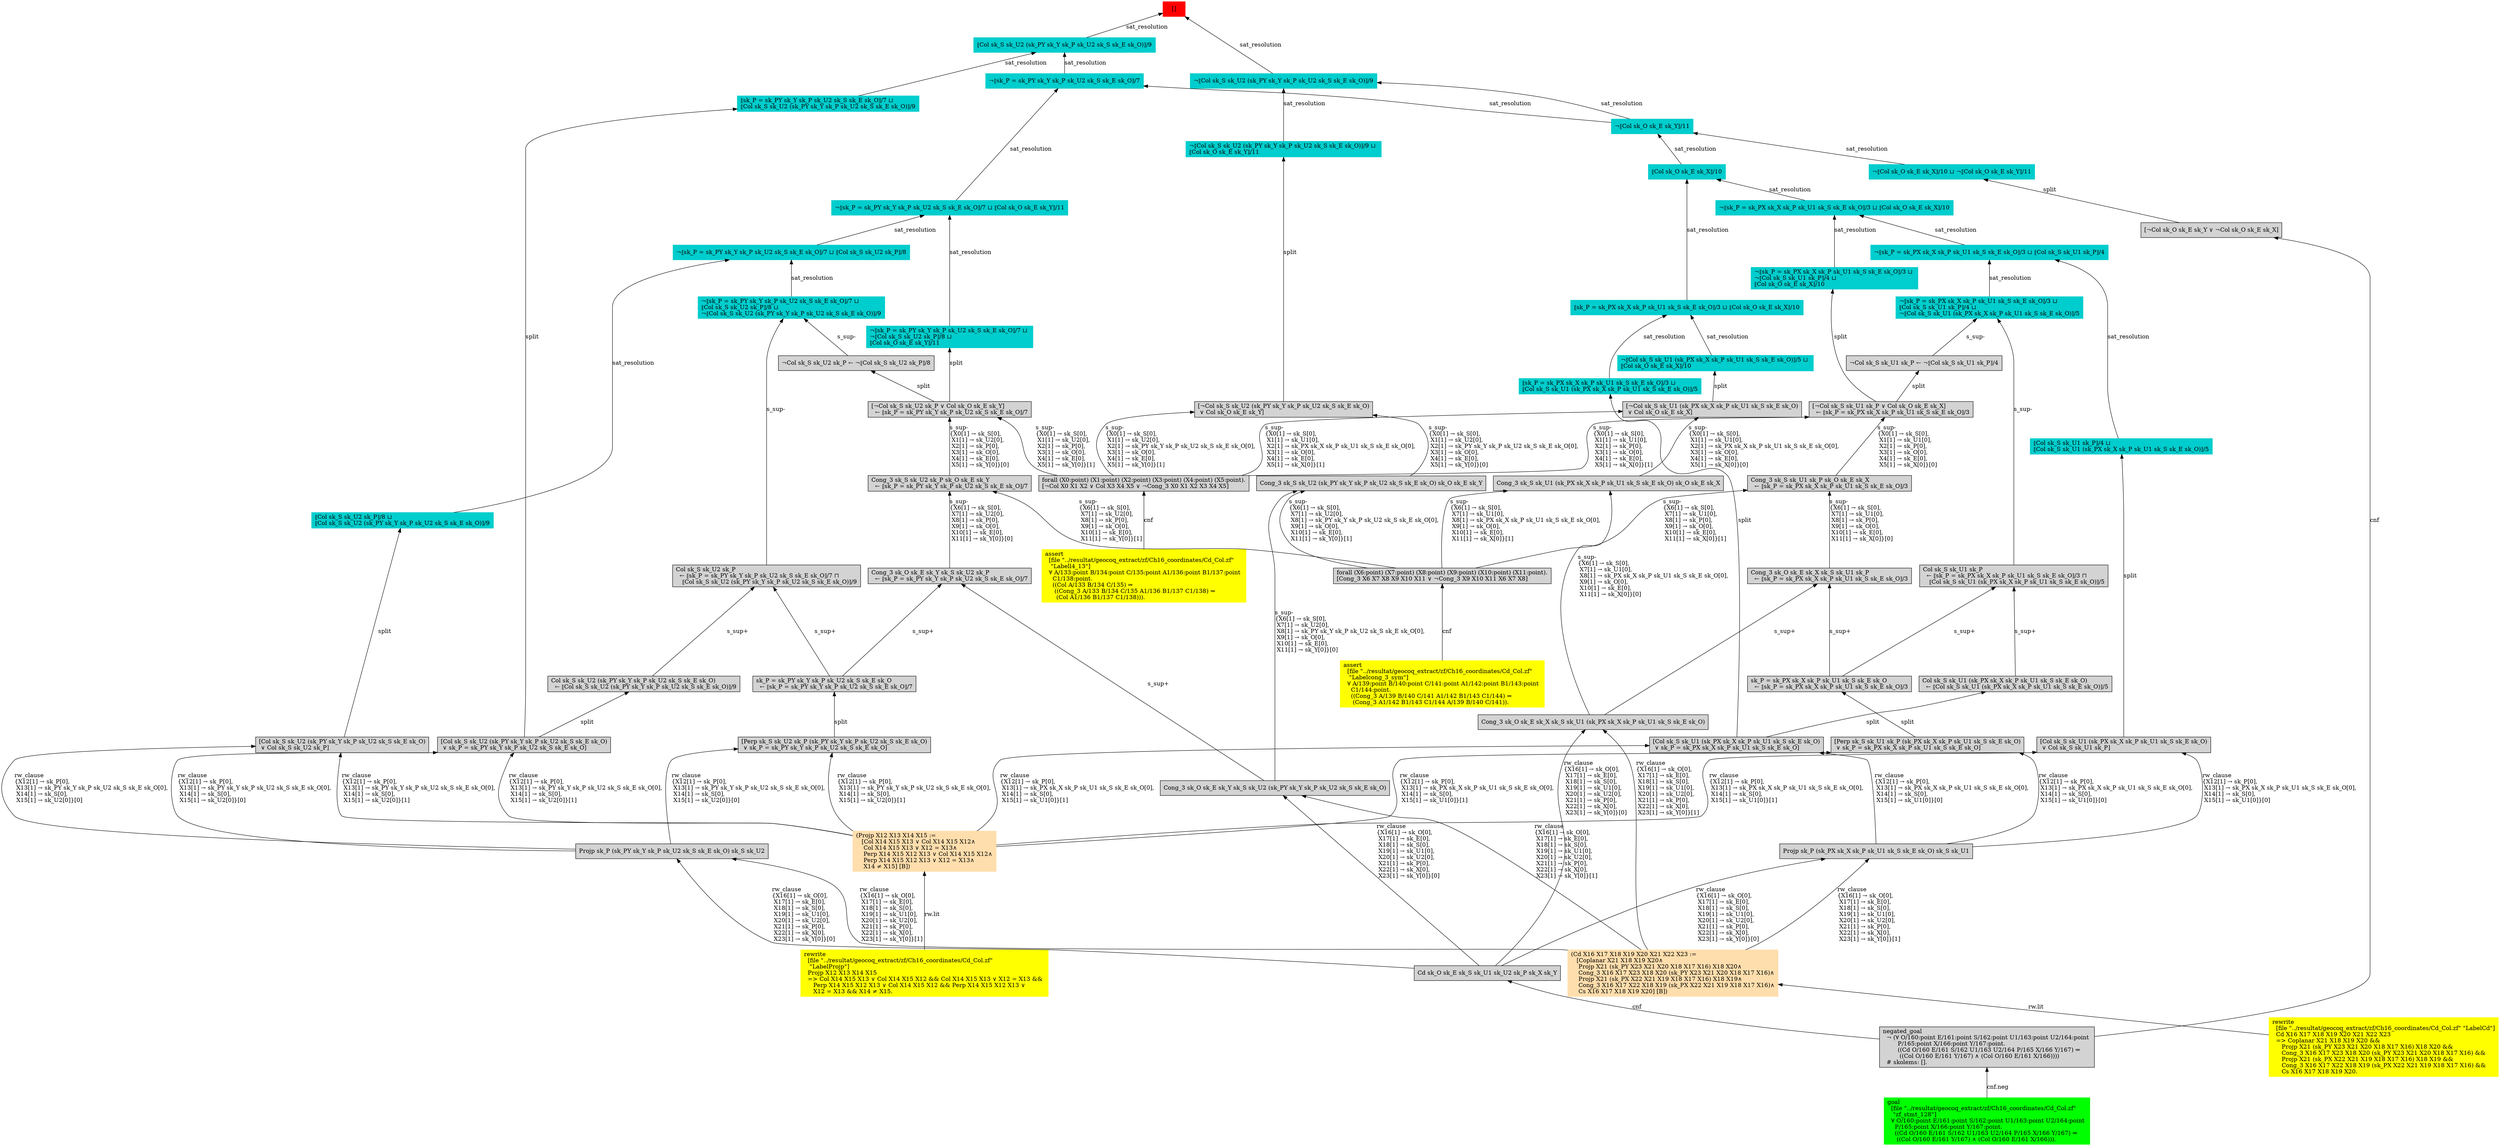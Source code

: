 digraph "unsat_graph" {
  vertex_0 [color=red, label="[]", shape=box, style=filled];
  vertex_0 -> vertex_1 [label="sat_resolution", dir="back"];
  vertex_1 [color=cyan3, shape=box, label="¬⟦Col sk_S sk_U2 (sk_PY sk_Y sk_P sk_U2 sk_S sk_E sk_O)⟧/9\l", style=filled];
  vertex_1 -> vertex_2 [label="sat_resolution", dir="back"];
  vertex_2 [color=cyan3, shape=box, label="¬⟦Col sk_O sk_E sk_Y⟧/11\l", style=filled];
  vertex_2 -> vertex_3 [label="sat_resolution", dir="back"];
  vertex_3 [color=cyan3, shape=box, label="⟦Col sk_O sk_E sk_X⟧/10\l", style=filled];
  vertex_3 -> vertex_4 [label="sat_resolution", dir="back"];
  vertex_4 [color=cyan3, shape=box, label="¬⟦sk_P = sk_PX sk_X sk_P sk_U1 sk_S sk_E sk_O⟧/3 ⊔ ⟦Col sk_O sk_E sk_X⟧/10\l", style=filled];
  vertex_4 -> vertex_5 [label="sat_resolution", dir="back"];
  vertex_5 [color=cyan3, shape=box, label="¬⟦sk_P = sk_PX sk_X sk_P sk_U1 sk_S sk_E sk_O⟧/3 ⊔ \l¬⟦Col sk_S sk_U1 sk_P⟧/4 ⊔ \l⟦Col sk_O sk_E sk_X⟧/10\l", style=filled];
  vertex_5 -> vertex_6 [label="split", dir="back"];
  vertex_6 [shape=box, label="[¬Col sk_S sk_U1 sk_P ∨ Col sk_O sk_E sk_X]\l  ← ⟦sk_P = sk_PX sk_X sk_P sk_U1 sk_S sk_E sk_O⟧/3\l", style=filled];
  vertex_6 -> vertex_7 [label="s_sup-\l\{X0[1] → sk_S[0], \l X1[1] → sk_U1[0], \l X2[1] → sk_P[0], \l X3[1] → sk_O[0], \l X4[1] → sk_E[0], \l X5[1] → sk_X[0]\}[1]\l", dir="back"];
  vertex_7 [shape=box, label="forall (X0:point) (X1:point) (X2:point) (X3:point) (X4:point) (X5:point).\l[¬Col X0 X1 X2 ∨ Col X3 X4 X5 ∨ ¬Cong_3 X0 X1 X2 X3 X4 X5]\l", style=filled];
  vertex_7 -> vertex_8 [label="cnf", dir="back"];
  vertex_8 [color=yellow, shape=box, label="assert\l  [file \"../resultat/geocoq_extract/zf/Ch16_coordinates/Cd_Col.zf\" \l   \"Labell4_13\"]\l  ∀ A/133:point B/134:point C/135:point A1/136:point B1/137:point \l    C1/138:point.\l    ((Col A/133 B/134 C/135) ⇒\l     ((Cong_3 A/133 B/134 C/135 A1/136 B1/137 C1/138) ⇒\l      (Col A1/136 B1/137 C1/138))).\l", style=filled];
  vertex_6 -> vertex_9 [label="s_sup-\l\{X0[1] → sk_S[0], \l X1[1] → sk_U1[0], \l X2[1] → sk_P[0], \l X3[1] → sk_O[0], \l X4[1] → sk_E[0], \l X5[1] → sk_X[0]\}[0]\l", dir="back"];
  vertex_9 [shape=box, label="Cong_3 sk_S sk_U1 sk_P sk_O sk_E sk_X\l  ← ⟦sk_P = sk_PX sk_X sk_P sk_U1 sk_S sk_E sk_O⟧/3\l", style=filled];
  vertex_9 -> vertex_10 [label="s_sup-\l\{X6[1] → sk_S[0], \l X7[1] → sk_U1[0], \l X8[1] → sk_P[0], \l X9[1] → sk_O[0], \l X10[1] → sk_E[0], \l X11[1] → sk_X[0]\}[1]\l", dir="back"];
  vertex_10 [shape=box, label="forall (X6:point) (X7:point) (X8:point) (X9:point) (X10:point) (X11:point).\l[Cong_3 X6 X7 X8 X9 X10 X11 ∨ ¬Cong_3 X9 X10 X11 X6 X7 X8]\l", style=filled];
  vertex_10 -> vertex_11 [label="cnf", dir="back"];
  vertex_11 [color=yellow, shape=box, label="assert\l  [file \"../resultat/geocoq_extract/zf/Ch16_coordinates/Cd_Col.zf\" \l   \"Labelcong_3_sym\"]\l  ∀ A/139:point B/140:point C/141:point A1/142:point B1/143:point \l    C1/144:point.\l    ((Cong_3 A/139 B/140 C/141 A1/142 B1/143 C1/144) ⇒\l     (Cong_3 A1/142 B1/143 C1/144 A/139 B/140 C/141)).\l", style=filled];
  vertex_9 -> vertex_12 [label="s_sup-\l\{X6[1] → sk_S[0], \l X7[1] → sk_U1[0], \l X8[1] → sk_P[0], \l X9[1] → sk_O[0], \l X10[1] → sk_E[0], \l X11[1] → sk_X[0]\}[0]\l", dir="back"];
  vertex_12 [shape=box, label="Cong_3 sk_O sk_E sk_X sk_S sk_U1 sk_P\l  ← ⟦sk_P = sk_PX sk_X sk_P sk_U1 sk_S sk_E sk_O⟧/3\l", style=filled];
  vertex_12 -> vertex_13 [label="s_sup+\l", dir="back"];
  vertex_13 [shape=box, label="Cong_3 sk_O sk_E sk_X sk_S sk_U1 (sk_PX sk_X sk_P sk_U1 sk_S sk_E sk_O)\l", style=filled];
  vertex_13 -> vertex_14 [label="rw_clause\l\{X16[1] → sk_O[0], \l X17[1] → sk_E[0], \l X18[1] → sk_S[0], \l X19[1] → sk_U1[0], \l X20[1] → sk_U2[0], \l X21[1] → sk_P[0], \l X22[1] → sk_X[0], \l X23[1] → sk_Y[0]\}[1]\l", dir="back"];
  vertex_14 [color=navajowhite, shape=box, label="(Cd X16 X17 X18 X19 X20 X21 X22 X23 :=\l   [Coplanar X21 X18 X19 X20∧\l    Projp X21 (sk_PY X23 X21 X20 X18 X17 X16) X18 X20∧\l    Cong_3 X16 X17 X23 X18 X20 (sk_PY X23 X21 X20 X18 X17 X16)∧\l    Projp X21 (sk_PX X22 X21 X19 X18 X17 X16) X18 X19∧\l    Cong_3 X16 X17 X22 X18 X19 (sk_PX X22 X21 X19 X18 X17 X16)∧\l    Cs X16 X17 X18 X19 X20] [B])\l", style=filled];
  vertex_14 -> vertex_15 [label="rw.lit", dir="back"];
  vertex_15 [color=yellow, shape=box, label="rewrite\l  [file \"../resultat/geocoq_extract/zf/Ch16_coordinates/Cd_Col.zf\" \"LabelCd\"]\l  Cd X16 X17 X18 X19 X20 X21 X22 X23\l  =\> Coplanar X21 X18 X19 X20 && \l     Projp X21 (sk_PY X23 X21 X20 X18 X17 X16) X18 X20 && \l     Cong_3 X16 X17 X23 X18 X20 (sk_PY X23 X21 X20 X18 X17 X16) && \l     Projp X21 (sk_PX X22 X21 X19 X18 X17 X16) X18 X19 && \l     Cong_3 X16 X17 X22 X18 X19 (sk_PX X22 X21 X19 X18 X17 X16) && \l     Cs X16 X17 X18 X19 X20.\l", style=filled];
  vertex_13 -> vertex_16 [label="rw_clause\l\{X16[1] → sk_O[0], \l X17[1] → sk_E[0], \l X18[1] → sk_S[0], \l X19[1] → sk_U1[0], \l X20[1] → sk_U2[0], \l X21[1] → sk_P[0], \l X22[1] → sk_X[0], \l X23[1] → sk_Y[0]\}[0]\l", dir="back"];
  vertex_16 [shape=box, label="Cd sk_O sk_E sk_S sk_U1 sk_U2 sk_P sk_X sk_Y\l", style=filled];
  vertex_16 -> vertex_17 [label="cnf", dir="back"];
  vertex_17 [shape=box, label="negated_goal\l  ¬ (∀ O/160:point E/161:point S/162:point U1/163:point U2/164:point \l        P/165:point X/166:point Y/167:point.\l        ((Cd O/160 E/161 S/162 U1/163 U2/164 P/165 X/166 Y/167) ⇒\l         ((Col O/160 E/161 Y/167) ∧ (Col O/160 E/161 X/166))))\l  # skolems: [].\l", style=filled];
  vertex_17 -> vertex_18 [label="cnf.neg", dir="back"];
  vertex_18 [color=green, shape=box, label="goal\l  [file \"../resultat/geocoq_extract/zf/Ch16_coordinates/Cd_Col.zf\" \l   \"zf_stmt_128\"]\l  ∀ O/160:point E/161:point S/162:point U1/163:point U2/164:point \l    P/165:point X/166:point Y/167:point.\l    ((Cd O/160 E/161 S/162 U1/163 U2/164 P/165 X/166 Y/167) ⇒\l     ((Col O/160 E/161 Y/167) ∧ (Col O/160 E/161 X/166))).\l", style=filled];
  vertex_12 -> vertex_19 [label="s_sup+\l", dir="back"];
  vertex_19 [shape=box, label="sk_P = sk_PX sk_X sk_P sk_U1 sk_S sk_E sk_O\l  ← ⟦sk_P = sk_PX sk_X sk_P sk_U1 sk_S sk_E sk_O⟧/3\l", style=filled];
  vertex_19 -> vertex_20 [label="split", dir="back"];
  vertex_20 [shape=box, label="[Perp sk_S sk_U1 sk_P (sk_PX sk_X sk_P sk_U1 sk_S sk_E sk_O)\l ∨ sk_P = sk_PX sk_X sk_P sk_U1 sk_S sk_E sk_O]\l", style=filled];
  vertex_20 -> vertex_21 [label="rw_clause\l\{X12[1] → sk_P[0], \l X13[1] → sk_PX sk_X sk_P sk_U1 sk_S sk_E sk_O[0], \l X14[1] → sk_S[0], \l X15[1] → sk_U1[0]\}[1]\l", dir="back"];
  vertex_21 [color=navajowhite, shape=box, label="(Projp X12 X13 X14 X15 :=\l   [Col X14 X15 X13 ∨ Col X14 X15 X12∧\l    Col X14 X15 X13 ∨ X12 = X13∧\l    Perp X14 X15 X12 X13 ∨ Col X14 X15 X12∧\l    Perp X14 X15 X12 X13 ∨ X12 = X13∧\l    X14 ≠ X15] [B])\l", style=filled];
  vertex_21 -> vertex_22 [label="rw.lit", dir="back"];
  vertex_22 [color=yellow, shape=box, label="rewrite\l  [file \"../resultat/geocoq_extract/zf/Ch16_coordinates/Cd_Col.zf\" \l   \"LabelProjp\"]\l  Projp X12 X13 X14 X15\l  =\> Col X14 X15 X13 ∨ Col X14 X15 X12 && Col X14 X15 X13 ∨ X12 = X13 && \l     Perp X14 X15 X12 X13 ∨ Col X14 X15 X12 && Perp X14 X15 X12 X13 ∨ \l     X12 = X13 && X14 ≠ X15.\l", style=filled];
  vertex_20 -> vertex_23 [label="rw_clause\l\{X12[1] → sk_P[0], \l X13[1] → sk_PX sk_X sk_P sk_U1 sk_S sk_E sk_O[0], \l X14[1] → sk_S[0], \l X15[1] → sk_U1[0]\}[0]\l", dir="back"];
  vertex_23 [shape=box, label="Projp sk_P (sk_PX sk_X sk_P sk_U1 sk_S sk_E sk_O) sk_S sk_U1\l", style=filled];
  vertex_23 -> vertex_14 [label="rw_clause\l\{X16[1] → sk_O[0], \l X17[1] → sk_E[0], \l X18[1] → sk_S[0], \l X19[1] → sk_U1[0], \l X20[1] → sk_U2[0], \l X21[1] → sk_P[0], \l X22[1] → sk_X[0], \l X23[1] → sk_Y[0]\}[1]\l", dir="back"];
  vertex_23 -> vertex_16 [label="rw_clause\l\{X16[1] → sk_O[0], \l X17[1] → sk_E[0], \l X18[1] → sk_S[0], \l X19[1] → sk_U1[0], \l X20[1] → sk_U2[0], \l X21[1] → sk_P[0], \l X22[1] → sk_X[0], \l X23[1] → sk_Y[0]\}[0]\l", dir="back"];
  vertex_4 -> vertex_24 [label="sat_resolution", dir="back"];
  vertex_24 [color=cyan3, shape=box, label="¬⟦sk_P = sk_PX sk_X sk_P sk_U1 sk_S sk_E sk_O⟧/3 ⊔ ⟦Col sk_S sk_U1 sk_P⟧/4\l", style=filled];
  vertex_24 -> vertex_25 [label="sat_resolution", dir="back"];
  vertex_25 [color=cyan3, shape=box, label="⟦Col sk_S sk_U1 sk_P⟧/4 ⊔ \l⟦Col sk_S sk_U1 (sk_PX sk_X sk_P sk_U1 sk_S sk_E sk_O)⟧/5\l", style=filled];
  vertex_25 -> vertex_26 [label="split", dir="back"];
  vertex_26 [shape=box, label="[Col sk_S sk_U1 (sk_PX sk_X sk_P sk_U1 sk_S sk_E sk_O)\l ∨ Col sk_S sk_U1 sk_P]\l", style=filled];
  vertex_26 -> vertex_21 [label="rw_clause\l\{X12[1] → sk_P[0], \l X13[1] → sk_PX sk_X sk_P sk_U1 sk_S sk_E sk_O[0], \l X14[1] → sk_S[0], \l X15[1] → sk_U1[0]\}[1]\l", dir="back"];
  vertex_26 -> vertex_23 [label="rw_clause\l\{X12[1] → sk_P[0], \l X13[1] → sk_PX sk_X sk_P sk_U1 sk_S sk_E sk_O[0], \l X14[1] → sk_S[0], \l X15[1] → sk_U1[0]\}[0]\l", dir="back"];
  vertex_24 -> vertex_27 [label="sat_resolution", dir="back"];
  vertex_27 [color=cyan3, shape=box, label="¬⟦sk_P = sk_PX sk_X sk_P sk_U1 sk_S sk_E sk_O⟧/3 ⊔ \l⟦Col sk_S sk_U1 sk_P⟧/4 ⊔ \l¬⟦Col sk_S sk_U1 (sk_PX sk_X sk_P sk_U1 sk_S sk_E sk_O)⟧/5\l", style=filled];
  vertex_27 -> vertex_28 [label="s_sup-\l", dir="back"];
  vertex_28 [shape=box, label="¬Col sk_S sk_U1 sk_P ← ¬⟦Col sk_S sk_U1 sk_P⟧/4\l", style=filled];
  vertex_28 -> vertex_6 [label="split", dir="back"];
  vertex_27 -> vertex_29 [label="s_sup-\l", dir="back"];
  vertex_29 [shape=box, label="Col sk_S sk_U1 sk_P\l  ← ⟦sk_P = sk_PX sk_X sk_P sk_U1 sk_S sk_E sk_O⟧/3 ⊓ \l    ⟦Col sk_S sk_U1 (sk_PX sk_X sk_P sk_U1 sk_S sk_E sk_O)⟧/5\l", style=filled];
  vertex_29 -> vertex_30 [label="s_sup+\l", dir="back"];
  vertex_30 [shape=box, label="Col sk_S sk_U1 (sk_PX sk_X sk_P sk_U1 sk_S sk_E sk_O)\l  ← ⟦Col sk_S sk_U1 (sk_PX sk_X sk_P sk_U1 sk_S sk_E sk_O)⟧/5\l", style=filled];
  vertex_30 -> vertex_31 [label="split", dir="back"];
  vertex_31 [shape=box, label="[Col sk_S sk_U1 (sk_PX sk_X sk_P sk_U1 sk_S sk_E sk_O)\l ∨ sk_P = sk_PX sk_X sk_P sk_U1 sk_S sk_E sk_O]\l", style=filled];
  vertex_31 -> vertex_21 [label="rw_clause\l\{X12[1] → sk_P[0], \l X13[1] → sk_PX sk_X sk_P sk_U1 sk_S sk_E sk_O[0], \l X14[1] → sk_S[0], \l X15[1] → sk_U1[0]\}[1]\l", dir="back"];
  vertex_31 -> vertex_23 [label="rw_clause\l\{X12[1] → sk_P[0], \l X13[1] → sk_PX sk_X sk_P sk_U1 sk_S sk_E sk_O[0], \l X14[1] → sk_S[0], \l X15[1] → sk_U1[0]\}[0]\l", dir="back"];
  vertex_29 -> vertex_19 [label="s_sup+\l", dir="back"];
  vertex_3 -> vertex_32 [label="sat_resolution", dir="back"];
  vertex_32 [color=cyan3, shape=box, label="⟦sk_P = sk_PX sk_X sk_P sk_U1 sk_S sk_E sk_O⟧/3 ⊔ ⟦Col sk_O sk_E sk_X⟧/10\l", style=filled];
  vertex_32 -> vertex_33 [label="sat_resolution", dir="back"];
  vertex_33 [color=cyan3, shape=box, label="¬⟦Col sk_S sk_U1 (sk_PX sk_X sk_P sk_U1 sk_S sk_E sk_O)⟧/5 ⊔ \l⟦Col sk_O sk_E sk_X⟧/10\l", style=filled];
  vertex_33 -> vertex_34 [label="split", dir="back"];
  vertex_34 [shape=box, label="[¬Col sk_S sk_U1 (sk_PX sk_X sk_P sk_U1 sk_S sk_E sk_O)\l ∨ Col sk_O sk_E sk_X]\l", style=filled];
  vertex_34 -> vertex_7 [label="s_sup-\l\{X0[1] → sk_S[0], \l X1[1] → sk_U1[0], \l X2[1] → sk_PX sk_X sk_P sk_U1 sk_S sk_E sk_O[0], \l X3[1] → sk_O[0], \l X4[1] → sk_E[0], \l X5[1] → sk_X[0]\}[1]\l", dir="back"];
  vertex_34 -> vertex_35 [label="s_sup-\l\{X0[1] → sk_S[0], \l X1[1] → sk_U1[0], \l X2[1] → sk_PX sk_X sk_P sk_U1 sk_S sk_E sk_O[0], \l X3[1] → sk_O[0], \l X4[1] → sk_E[0], \l X5[1] → sk_X[0]\}[0]\l", dir="back"];
  vertex_35 [shape=box, label="Cong_3 sk_S sk_U1 (sk_PX sk_X sk_P sk_U1 sk_S sk_E sk_O) sk_O sk_E sk_X\l", style=filled];
  vertex_35 -> vertex_10 [label="s_sup-\l\{X6[1] → sk_S[0], \l X7[1] → sk_U1[0], \l X8[1] → sk_PX sk_X sk_P sk_U1 sk_S sk_E sk_O[0], \l X9[1] → sk_O[0], \l X10[1] → sk_E[0], \l X11[1] → sk_X[0]\}[1]\l", dir="back"];
  vertex_35 -> vertex_13 [label="s_sup-\l\{X6[1] → sk_S[0], \l X7[1] → sk_U1[0], \l X8[1] → sk_PX sk_X sk_P sk_U1 sk_S sk_E sk_O[0], \l X9[1] → sk_O[0], \l X10[1] → sk_E[0], \l X11[1] → sk_X[0]\}[0]\l", dir="back"];
  vertex_32 -> vertex_36 [label="sat_resolution", dir="back"];
  vertex_36 [color=cyan3, shape=box, label="⟦sk_P = sk_PX sk_X sk_P sk_U1 sk_S sk_E sk_O⟧/3 ⊔ \l⟦Col sk_S sk_U1 (sk_PX sk_X sk_P sk_U1 sk_S sk_E sk_O)⟧/5\l", style=filled];
  vertex_36 -> vertex_31 [label="split", dir="back"];
  vertex_2 -> vertex_37 [label="sat_resolution", dir="back"];
  vertex_37 [color=cyan3, shape=box, label="¬⟦Col sk_O sk_E sk_X⟧/10 ⊔ ¬⟦Col sk_O sk_E sk_Y⟧/11\l", style=filled];
  vertex_37 -> vertex_38 [label="split", dir="back"];
  vertex_38 [shape=box, label="[¬Col sk_O sk_E sk_Y ∨ ¬Col sk_O sk_E sk_X]\l", style=filled];
  vertex_38 -> vertex_17 [label="cnf", dir="back"];
  vertex_1 -> vertex_39 [label="sat_resolution", dir="back"];
  vertex_39 [color=cyan3, shape=box, label="¬⟦Col sk_S sk_U2 (sk_PY sk_Y sk_P sk_U2 sk_S sk_E sk_O)⟧/9 ⊔ \l⟦Col sk_O sk_E sk_Y⟧/11\l", style=filled];
  vertex_39 -> vertex_40 [label="split", dir="back"];
  vertex_40 [shape=box, label="[¬Col sk_S sk_U2 (sk_PY sk_Y sk_P sk_U2 sk_S sk_E sk_O)\l ∨ Col sk_O sk_E sk_Y]\l", style=filled];
  vertex_40 -> vertex_7 [label="s_sup-\l\{X0[1] → sk_S[0], \l X1[1] → sk_U2[0], \l X2[1] → sk_PY sk_Y sk_P sk_U2 sk_S sk_E sk_O[0], \l X3[1] → sk_O[0], \l X4[1] → sk_E[0], \l X5[1] → sk_Y[0]\}[1]\l", dir="back"];
  vertex_40 -> vertex_41 [label="s_sup-\l\{X0[1] → sk_S[0], \l X1[1] → sk_U2[0], \l X2[1] → sk_PY sk_Y sk_P sk_U2 sk_S sk_E sk_O[0], \l X3[1] → sk_O[0], \l X4[1] → sk_E[0], \l X5[1] → sk_Y[0]\}[0]\l", dir="back"];
  vertex_41 [shape=box, label="Cong_3 sk_S sk_U2 (sk_PY sk_Y sk_P sk_U2 sk_S sk_E sk_O) sk_O sk_E sk_Y\l", style=filled];
  vertex_41 -> vertex_10 [label="s_sup-\l\{X6[1] → sk_S[0], \l X7[1] → sk_U2[0], \l X8[1] → sk_PY sk_Y sk_P sk_U2 sk_S sk_E sk_O[0], \l X9[1] → sk_O[0], \l X10[1] → sk_E[0], \l X11[1] → sk_Y[0]\}[1]\l", dir="back"];
  vertex_41 -> vertex_42 [label="s_sup-\l\{X6[1] → sk_S[0], \l X7[1] → sk_U2[0], \l X8[1] → sk_PY sk_Y sk_P sk_U2 sk_S sk_E sk_O[0], \l X9[1] → sk_O[0], \l X10[1] → sk_E[0], \l X11[1] → sk_Y[0]\}[0]\l", dir="back"];
  vertex_42 [shape=box, label="Cong_3 sk_O sk_E sk_Y sk_S sk_U2 (sk_PY sk_Y sk_P sk_U2 sk_S sk_E sk_O)\l", style=filled];
  vertex_42 -> vertex_14 [label="rw_clause\l\{X16[1] → sk_O[0], \l X17[1] → sk_E[0], \l X18[1] → sk_S[0], \l X19[1] → sk_U1[0], \l X20[1] → sk_U2[0], \l X21[1] → sk_P[0], \l X22[1] → sk_X[0], \l X23[1] → sk_Y[0]\}[1]\l", dir="back"];
  vertex_42 -> vertex_16 [label="rw_clause\l\{X16[1] → sk_O[0], \l X17[1] → sk_E[0], \l X18[1] → sk_S[0], \l X19[1] → sk_U1[0], \l X20[1] → sk_U2[0], \l X21[1] → sk_P[0], \l X22[1] → sk_X[0], \l X23[1] → sk_Y[0]\}[0]\l", dir="back"];
  vertex_0 -> vertex_43 [label="sat_resolution", dir="back"];
  vertex_43 [color=cyan3, shape=box, label="⟦Col sk_S sk_U2 (sk_PY sk_Y sk_P sk_U2 sk_S sk_E sk_O)⟧/9\l", style=filled];
  vertex_43 -> vertex_44 [label="sat_resolution", dir="back"];
  vertex_44 [color=cyan3, shape=box, label="¬⟦sk_P = sk_PY sk_Y sk_P sk_U2 sk_S sk_E sk_O⟧/7\l", style=filled];
  vertex_44 -> vertex_2 [label="sat_resolution", dir="back"];
  vertex_44 -> vertex_45 [label="sat_resolution", dir="back"];
  vertex_45 [color=cyan3, shape=box, label="¬⟦sk_P = sk_PY sk_Y sk_P sk_U2 sk_S sk_E sk_O⟧/7 ⊔ ⟦Col sk_O sk_E sk_Y⟧/11\l", style=filled];
  vertex_45 -> vertex_46 [label="sat_resolution", dir="back"];
  vertex_46 [color=cyan3, shape=box, label="¬⟦sk_P = sk_PY sk_Y sk_P sk_U2 sk_S sk_E sk_O⟧/7 ⊔ \l¬⟦Col sk_S sk_U2 sk_P⟧/8 ⊔ \l⟦Col sk_O sk_E sk_Y⟧/11\l", style=filled];
  vertex_46 -> vertex_47 [label="split", dir="back"];
  vertex_47 [shape=box, label="[¬Col sk_S sk_U2 sk_P ∨ Col sk_O sk_E sk_Y]\l  ← ⟦sk_P = sk_PY sk_Y sk_P sk_U2 sk_S sk_E sk_O⟧/7\l", style=filled];
  vertex_47 -> vertex_7 [label="s_sup-\l\{X0[1] → sk_S[0], \l X1[1] → sk_U2[0], \l X2[1] → sk_P[0], \l X3[1] → sk_O[0], \l X4[1] → sk_E[0], \l X5[1] → sk_Y[0]\}[1]\l", dir="back"];
  vertex_47 -> vertex_48 [label="s_sup-\l\{X0[1] → sk_S[0], \l X1[1] → sk_U2[0], \l X2[1] → sk_P[0], \l X3[1] → sk_O[0], \l X4[1] → sk_E[0], \l X5[1] → sk_Y[0]\}[0]\l", dir="back"];
  vertex_48 [shape=box, label="Cong_3 sk_S sk_U2 sk_P sk_O sk_E sk_Y\l  ← ⟦sk_P = sk_PY sk_Y sk_P sk_U2 sk_S sk_E sk_O⟧/7\l", style=filled];
  vertex_48 -> vertex_10 [label="s_sup-\l\{X6[1] → sk_S[0], \l X7[1] → sk_U2[0], \l X8[1] → sk_P[0], \l X9[1] → sk_O[0], \l X10[1] → sk_E[0], \l X11[1] → sk_Y[0]\}[1]\l", dir="back"];
  vertex_48 -> vertex_49 [label="s_sup-\l\{X6[1] → sk_S[0], \l X7[1] → sk_U2[0], \l X8[1] → sk_P[0], \l X9[1] → sk_O[0], \l X10[1] → sk_E[0], \l X11[1] → sk_Y[0]\}[0]\l", dir="back"];
  vertex_49 [shape=box, label="Cong_3 sk_O sk_E sk_Y sk_S sk_U2 sk_P\l  ← ⟦sk_P = sk_PY sk_Y sk_P sk_U2 sk_S sk_E sk_O⟧/7\l", style=filled];
  vertex_49 -> vertex_42 [label="s_sup+\l", dir="back"];
  vertex_49 -> vertex_50 [label="s_sup+\l", dir="back"];
  vertex_50 [shape=box, label="sk_P = sk_PY sk_Y sk_P sk_U2 sk_S sk_E sk_O\l  ← ⟦sk_P = sk_PY sk_Y sk_P sk_U2 sk_S sk_E sk_O⟧/7\l", style=filled];
  vertex_50 -> vertex_51 [label="split", dir="back"];
  vertex_51 [shape=box, label="[Perp sk_S sk_U2 sk_P (sk_PY sk_Y sk_P sk_U2 sk_S sk_E sk_O)\l ∨ sk_P = sk_PY sk_Y sk_P sk_U2 sk_S sk_E sk_O]\l", style=filled];
  vertex_51 -> vertex_21 [label="rw_clause\l\{X12[1] → sk_P[0], \l X13[1] → sk_PY sk_Y sk_P sk_U2 sk_S sk_E sk_O[0], \l X14[1] → sk_S[0], \l X15[1] → sk_U2[0]\}[1]\l", dir="back"];
  vertex_51 -> vertex_52 [label="rw_clause\l\{X12[1] → sk_P[0], \l X13[1] → sk_PY sk_Y sk_P sk_U2 sk_S sk_E sk_O[0], \l X14[1] → sk_S[0], \l X15[1] → sk_U2[0]\}[0]\l", dir="back"];
  vertex_52 [shape=box, label="Projp sk_P (sk_PY sk_Y sk_P sk_U2 sk_S sk_E sk_O) sk_S sk_U2\l", style=filled];
  vertex_52 -> vertex_14 [label="rw_clause\l\{X16[1] → sk_O[0], \l X17[1] → sk_E[0], \l X18[1] → sk_S[0], \l X19[1] → sk_U1[0], \l X20[1] → sk_U2[0], \l X21[1] → sk_P[0], \l X22[1] → sk_X[0], \l X23[1] → sk_Y[0]\}[1]\l", dir="back"];
  vertex_52 -> vertex_16 [label="rw_clause\l\{X16[1] → sk_O[0], \l X17[1] → sk_E[0], \l X18[1] → sk_S[0], \l X19[1] → sk_U1[0], \l X20[1] → sk_U2[0], \l X21[1] → sk_P[0], \l X22[1] → sk_X[0], \l X23[1] → sk_Y[0]\}[0]\l", dir="back"];
  vertex_45 -> vertex_53 [label="sat_resolution", dir="back"];
  vertex_53 [color=cyan3, shape=box, label="¬⟦sk_P = sk_PY sk_Y sk_P sk_U2 sk_S sk_E sk_O⟧/7 ⊔ ⟦Col sk_S sk_U2 sk_P⟧/8\l", style=filled];
  vertex_53 -> vertex_54 [label="sat_resolution", dir="back"];
  vertex_54 [color=cyan3, shape=box, label="⟦Col sk_S sk_U2 sk_P⟧/8 ⊔ \l⟦Col sk_S sk_U2 (sk_PY sk_Y sk_P sk_U2 sk_S sk_E sk_O)⟧/9\l", style=filled];
  vertex_54 -> vertex_55 [label="split", dir="back"];
  vertex_55 [shape=box, label="[Col sk_S sk_U2 (sk_PY sk_Y sk_P sk_U2 sk_S sk_E sk_O)\l ∨ Col sk_S sk_U2 sk_P]\l", style=filled];
  vertex_55 -> vertex_21 [label="rw_clause\l\{X12[1] → sk_P[0], \l X13[1] → sk_PY sk_Y sk_P sk_U2 sk_S sk_E sk_O[0], \l X14[1] → sk_S[0], \l X15[1] → sk_U2[0]\}[1]\l", dir="back"];
  vertex_55 -> vertex_52 [label="rw_clause\l\{X12[1] → sk_P[0], \l X13[1] → sk_PY sk_Y sk_P sk_U2 sk_S sk_E sk_O[0], \l X14[1] → sk_S[0], \l X15[1] → sk_U2[0]\}[0]\l", dir="back"];
  vertex_53 -> vertex_56 [label="sat_resolution", dir="back"];
  vertex_56 [color=cyan3, shape=box, label="¬⟦sk_P = sk_PY sk_Y sk_P sk_U2 sk_S sk_E sk_O⟧/7 ⊔ \l⟦Col sk_S sk_U2 sk_P⟧/8 ⊔ \l¬⟦Col sk_S sk_U2 (sk_PY sk_Y sk_P sk_U2 sk_S sk_E sk_O)⟧/9\l", style=filled];
  vertex_56 -> vertex_57 [label="s_sup-\l", dir="back"];
  vertex_57 [shape=box, label="¬Col sk_S sk_U2 sk_P ← ¬⟦Col sk_S sk_U2 sk_P⟧/8\l", style=filled];
  vertex_57 -> vertex_47 [label="split", dir="back"];
  vertex_56 -> vertex_58 [label="s_sup-\l", dir="back"];
  vertex_58 [shape=box, label="Col sk_S sk_U2 sk_P\l  ← ⟦sk_P = sk_PY sk_Y sk_P sk_U2 sk_S sk_E sk_O⟧/7 ⊓ \l    ⟦Col sk_S sk_U2 (sk_PY sk_Y sk_P sk_U2 sk_S sk_E sk_O)⟧/9\l", style=filled];
  vertex_58 -> vertex_59 [label="s_sup+\l", dir="back"];
  vertex_59 [shape=box, label="Col sk_S sk_U2 (sk_PY sk_Y sk_P sk_U2 sk_S sk_E sk_O)\l  ← ⟦Col sk_S sk_U2 (sk_PY sk_Y sk_P sk_U2 sk_S sk_E sk_O)⟧/9\l", style=filled];
  vertex_59 -> vertex_60 [label="split", dir="back"];
  vertex_60 [shape=box, label="[Col sk_S sk_U2 (sk_PY sk_Y sk_P sk_U2 sk_S sk_E sk_O)\l ∨ sk_P = sk_PY sk_Y sk_P sk_U2 sk_S sk_E sk_O]\l", style=filled];
  vertex_60 -> vertex_21 [label="rw_clause\l\{X12[1] → sk_P[0], \l X13[1] → sk_PY sk_Y sk_P sk_U2 sk_S sk_E sk_O[0], \l X14[1] → sk_S[0], \l X15[1] → sk_U2[0]\}[1]\l", dir="back"];
  vertex_60 -> vertex_52 [label="rw_clause\l\{X12[1] → sk_P[0], \l X13[1] → sk_PY sk_Y sk_P sk_U2 sk_S sk_E sk_O[0], \l X14[1] → sk_S[0], \l X15[1] → sk_U2[0]\}[0]\l", dir="back"];
  vertex_58 -> vertex_50 [label="s_sup+\l", dir="back"];
  vertex_43 -> vertex_61 [label="sat_resolution", dir="back"];
  vertex_61 [color=cyan3, shape=box, label="⟦sk_P = sk_PY sk_Y sk_P sk_U2 sk_S sk_E sk_O⟧/7 ⊔ \l⟦Col sk_S sk_U2 (sk_PY sk_Y sk_P sk_U2 sk_S sk_E sk_O)⟧/9\l", style=filled];
  vertex_61 -> vertex_60 [label="split", dir="back"];
  }


